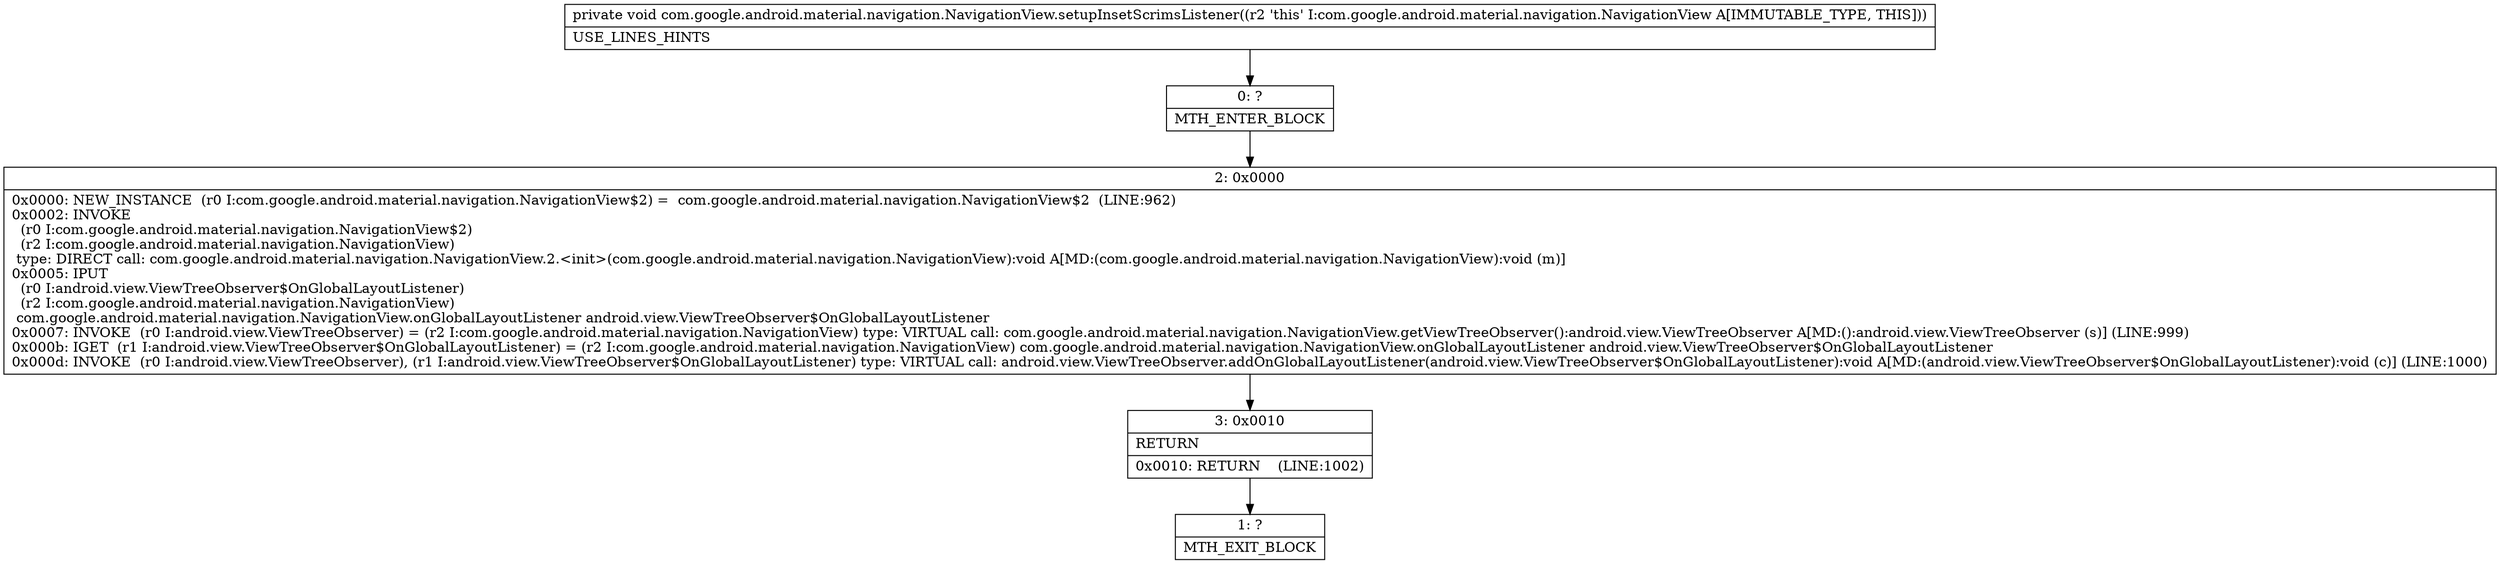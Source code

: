 digraph "CFG forcom.google.android.material.navigation.NavigationView.setupInsetScrimsListener()V" {
Node_0 [shape=record,label="{0\:\ ?|MTH_ENTER_BLOCK\l}"];
Node_2 [shape=record,label="{2\:\ 0x0000|0x0000: NEW_INSTANCE  (r0 I:com.google.android.material.navigation.NavigationView$2) =  com.google.android.material.navigation.NavigationView$2  (LINE:962)\l0x0002: INVOKE  \l  (r0 I:com.google.android.material.navigation.NavigationView$2)\l  (r2 I:com.google.android.material.navigation.NavigationView)\l type: DIRECT call: com.google.android.material.navigation.NavigationView.2.\<init\>(com.google.android.material.navigation.NavigationView):void A[MD:(com.google.android.material.navigation.NavigationView):void (m)]\l0x0005: IPUT  \l  (r0 I:android.view.ViewTreeObserver$OnGlobalLayoutListener)\l  (r2 I:com.google.android.material.navigation.NavigationView)\l com.google.android.material.navigation.NavigationView.onGlobalLayoutListener android.view.ViewTreeObserver$OnGlobalLayoutListener \l0x0007: INVOKE  (r0 I:android.view.ViewTreeObserver) = (r2 I:com.google.android.material.navigation.NavigationView) type: VIRTUAL call: com.google.android.material.navigation.NavigationView.getViewTreeObserver():android.view.ViewTreeObserver A[MD:():android.view.ViewTreeObserver (s)] (LINE:999)\l0x000b: IGET  (r1 I:android.view.ViewTreeObserver$OnGlobalLayoutListener) = (r2 I:com.google.android.material.navigation.NavigationView) com.google.android.material.navigation.NavigationView.onGlobalLayoutListener android.view.ViewTreeObserver$OnGlobalLayoutListener \l0x000d: INVOKE  (r0 I:android.view.ViewTreeObserver), (r1 I:android.view.ViewTreeObserver$OnGlobalLayoutListener) type: VIRTUAL call: android.view.ViewTreeObserver.addOnGlobalLayoutListener(android.view.ViewTreeObserver$OnGlobalLayoutListener):void A[MD:(android.view.ViewTreeObserver$OnGlobalLayoutListener):void (c)] (LINE:1000)\l}"];
Node_3 [shape=record,label="{3\:\ 0x0010|RETURN\l|0x0010: RETURN    (LINE:1002)\l}"];
Node_1 [shape=record,label="{1\:\ ?|MTH_EXIT_BLOCK\l}"];
MethodNode[shape=record,label="{private void com.google.android.material.navigation.NavigationView.setupInsetScrimsListener((r2 'this' I:com.google.android.material.navigation.NavigationView A[IMMUTABLE_TYPE, THIS]))  | USE_LINES_HINTS\l}"];
MethodNode -> Node_0;Node_0 -> Node_2;
Node_2 -> Node_3;
Node_3 -> Node_1;
}

